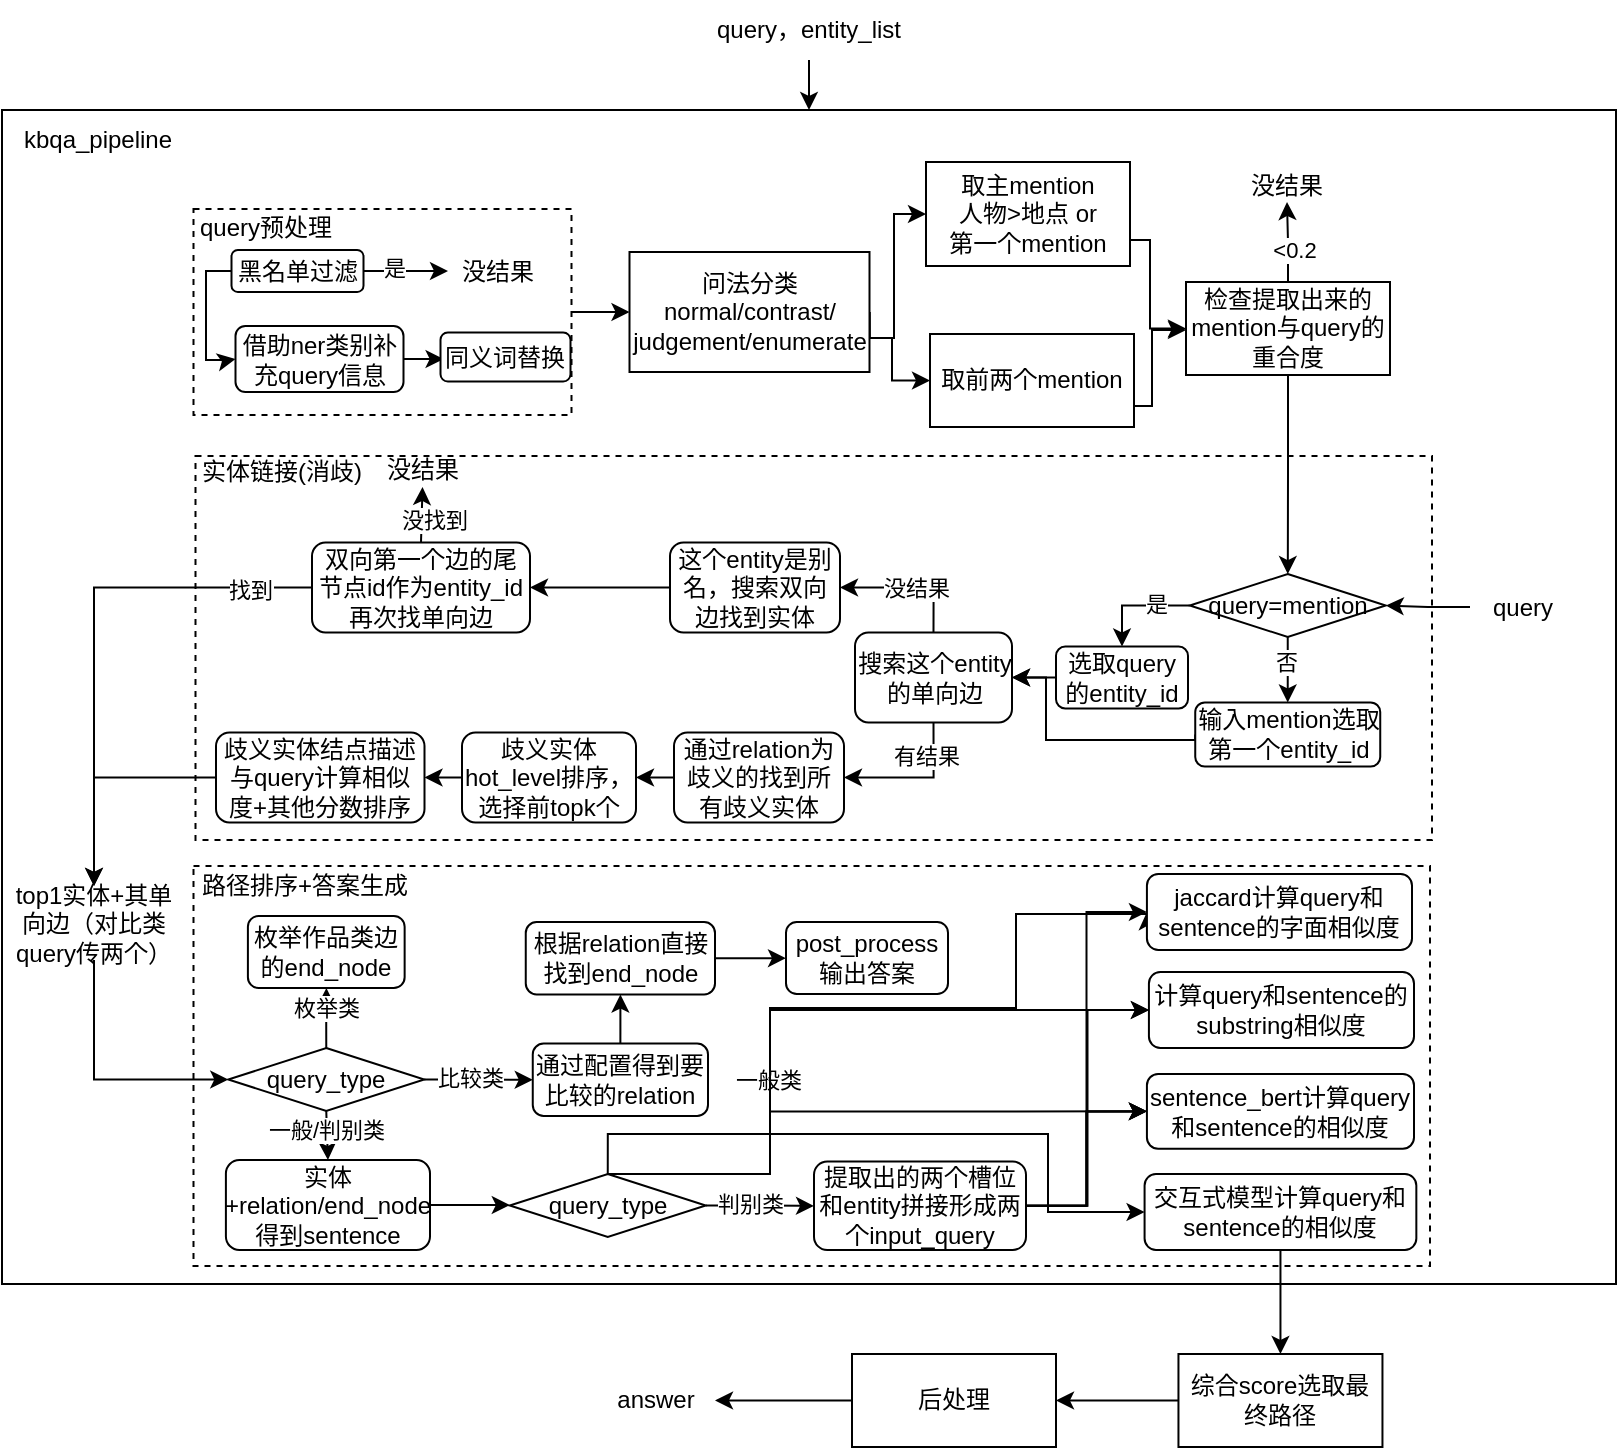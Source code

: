 <mxfile version="17.4.5" type="github">
  <diagram id="5KlOoEswQC4chdtOE5YC" name="Page-1">
    <mxGraphModel dx="1088" dy="491" grid="0" gridSize="10" guides="1" tooltips="1" connect="1" arrows="1" fold="1" page="1" pageScale="1" pageWidth="827" pageHeight="1169" math="0" shadow="0">
      <root>
        <mxCell id="0" />
        <mxCell id="1" parent="0" />
        <mxCell id="PMLSl6hNcCpb2a3d2smo-142" style="edgeStyle=orthogonalEdgeStyle;rounded=0;orthogonalLoop=1;jettySize=auto;html=1;exitX=0.5;exitY=1;exitDx=0;exitDy=0;" edge="1" parent="1" source="PMLSl6hNcCpb2a3d2smo-1" target="PMLSl6hNcCpb2a3d2smo-2">
          <mxGeometry relative="1" as="geometry" />
        </mxCell>
        <mxCell id="PMLSl6hNcCpb2a3d2smo-1" value="query，entity_list" style="text;html=1;strokeColor=none;fillColor=none;align=center;verticalAlign=middle;whiteSpace=wrap;rounded=0;" vertex="1" parent="1">
          <mxGeometry x="344" y="15" width="133" height="30" as="geometry" />
        </mxCell>
        <mxCell id="PMLSl6hNcCpb2a3d2smo-2" value="" style="rounded=0;whiteSpace=wrap;html=1;fontFamily=Helvetica;fontSize=12;fontColor=default;align=center;strokeColor=default;fillColor=default;" vertex="1" parent="1">
          <mxGeometry x="7" y="70" width="807" height="587" as="geometry" />
        </mxCell>
        <mxCell id="PMLSl6hNcCpb2a3d2smo-5" value="kbqa_pipeline" style="text;html=1;strokeColor=none;fillColor=none;align=center;verticalAlign=middle;whiteSpace=wrap;rounded=0;" vertex="1" parent="1">
          <mxGeometry x="24.75" y="70" width="60" height="30" as="geometry" />
        </mxCell>
        <mxCell id="PMLSl6hNcCpb2a3d2smo-8" value="answer" style="text;html=1;strokeColor=none;fillColor=none;align=center;verticalAlign=middle;whiteSpace=wrap;rounded=0;" vertex="1" parent="1">
          <mxGeometry x="303.5" y="700.25" width="60" height="30" as="geometry" />
        </mxCell>
        <mxCell id="PMLSl6hNcCpb2a3d2smo-20" style="edgeStyle=orthogonalEdgeStyle;rounded=0;orthogonalLoop=1;jettySize=auto;html=1;exitX=1;exitY=0.5;exitDx=0;exitDy=0;entryX=0;entryY=0.5;entryDx=0;entryDy=0;" edge="1" parent="1" source="PMLSl6hNcCpb2a3d2smo-10" target="PMLSl6hNcCpb2a3d2smo-19">
          <mxGeometry relative="1" as="geometry">
            <mxPoint x="314" y="184" as="targetPoint" />
            <Array as="points" />
          </mxGeometry>
        </mxCell>
        <mxCell id="PMLSl6hNcCpb2a3d2smo-10" value="" style="rounded=0;whiteSpace=wrap;html=1;dashed=1;" vertex="1" parent="1">
          <mxGeometry x="102.75" y="119.5" width="189" height="103" as="geometry" />
        </mxCell>
        <mxCell id="PMLSl6hNcCpb2a3d2smo-11" value="query预处理" style="text;html=1;strokeColor=none;fillColor=none;align=center;verticalAlign=middle;whiteSpace=wrap;rounded=0;" vertex="1" parent="1">
          <mxGeometry x="102.75" y="114" width="72" height="30" as="geometry" />
        </mxCell>
        <mxCell id="PMLSl6hNcCpb2a3d2smo-16" style="edgeStyle=orthogonalEdgeStyle;rounded=0;orthogonalLoop=1;jettySize=auto;html=1;exitX=0;exitY=0.5;exitDx=0;exitDy=0;entryX=0;entryY=0.5;entryDx=0;entryDy=0;" edge="1" parent="1" source="PMLSl6hNcCpb2a3d2smo-12" target="PMLSl6hNcCpb2a3d2smo-13">
          <mxGeometry relative="1" as="geometry">
            <mxPoint x="130" y="194" as="targetPoint" />
            <Array as="points">
              <mxPoint x="109" y="151" />
              <mxPoint x="109" y="195" />
              <mxPoint x="121" y="195" />
            </Array>
          </mxGeometry>
        </mxCell>
        <mxCell id="PMLSl6hNcCpb2a3d2smo-33" style="edgeStyle=orthogonalEdgeStyle;rounded=0;orthogonalLoop=1;jettySize=auto;html=1;exitX=1;exitY=0.5;exitDx=0;exitDy=0;entryX=0;entryY=0.5;entryDx=0;entryDy=0;" edge="1" parent="1" source="PMLSl6hNcCpb2a3d2smo-12" target="PMLSl6hNcCpb2a3d2smo-30">
          <mxGeometry relative="1" as="geometry" />
        </mxCell>
        <mxCell id="PMLSl6hNcCpb2a3d2smo-34" value="是" style="edgeLabel;html=1;align=center;verticalAlign=middle;resizable=0;points=[];" vertex="1" connectable="0" parent="PMLSl6hNcCpb2a3d2smo-33">
          <mxGeometry x="-0.102" y="-2" relative="1" as="geometry">
            <mxPoint x="-4" y="-4" as="offset" />
          </mxGeometry>
        </mxCell>
        <mxCell id="PMLSl6hNcCpb2a3d2smo-12" value="黑名单过滤" style="rounded=1;whiteSpace=wrap;html=1;" vertex="1" parent="1">
          <mxGeometry x="121.75" y="140" width="66" height="21" as="geometry" />
        </mxCell>
        <mxCell id="PMLSl6hNcCpb2a3d2smo-18" value="" style="edgeStyle=orthogonalEdgeStyle;rounded=0;orthogonalLoop=1;jettySize=auto;html=1;" edge="1" parent="1" source="PMLSl6hNcCpb2a3d2smo-13" target="PMLSl6hNcCpb2a3d2smo-17">
          <mxGeometry relative="1" as="geometry" />
        </mxCell>
        <mxCell id="PMLSl6hNcCpb2a3d2smo-13" value="借助ner类别补充query信息" style="rounded=1;whiteSpace=wrap;html=1;" vertex="1" parent="1">
          <mxGeometry x="123.75" y="178" width="84" height="33" as="geometry" />
        </mxCell>
        <mxCell id="PMLSl6hNcCpb2a3d2smo-17" value="同义词替换" style="whiteSpace=wrap;html=1;rounded=1;" vertex="1" parent="1">
          <mxGeometry x="226.25" y="181.25" width="65" height="24.5" as="geometry" />
        </mxCell>
        <mxCell id="PMLSl6hNcCpb2a3d2smo-25" style="edgeStyle=orthogonalEdgeStyle;rounded=0;orthogonalLoop=1;jettySize=auto;html=1;exitX=1;exitY=0.5;exitDx=0;exitDy=0;entryX=0;entryY=0.5;entryDx=0;entryDy=0;" edge="1" parent="1" source="PMLSl6hNcCpb2a3d2smo-19" target="PMLSl6hNcCpb2a3d2smo-22">
          <mxGeometry relative="1" as="geometry">
            <Array as="points">
              <mxPoint x="441" y="184" />
              <mxPoint x="453" y="184" />
              <mxPoint x="453" y="122" />
            </Array>
          </mxGeometry>
        </mxCell>
        <mxCell id="PMLSl6hNcCpb2a3d2smo-26" style="edgeStyle=orthogonalEdgeStyle;rounded=0;orthogonalLoop=1;jettySize=auto;html=1;exitX=1;exitY=0.5;exitDx=0;exitDy=0;entryX=0;entryY=0.5;entryDx=0;entryDy=0;" edge="1" parent="1" source="PMLSl6hNcCpb2a3d2smo-19" target="PMLSl6hNcCpb2a3d2smo-23">
          <mxGeometry relative="1" as="geometry">
            <Array as="points">
              <mxPoint x="441" y="184" />
              <mxPoint x="452" y="184" />
              <mxPoint x="452" y="205" />
            </Array>
          </mxGeometry>
        </mxCell>
        <mxCell id="PMLSl6hNcCpb2a3d2smo-19" value="问法分类&lt;br&gt;normal/contrast/&lt;br&gt;judgement/enumerate" style="rounded=0;whiteSpace=wrap;html=1;" vertex="1" parent="1">
          <mxGeometry x="320.75" y="141" width="120" height="60" as="geometry" />
        </mxCell>
        <mxCell id="PMLSl6hNcCpb2a3d2smo-35" style="edgeStyle=orthogonalEdgeStyle;rounded=0;orthogonalLoop=1;jettySize=auto;html=1;entryX=0;entryY=0.5;entryDx=0;entryDy=0;" edge="1" parent="1" source="PMLSl6hNcCpb2a3d2smo-22" target="PMLSl6hNcCpb2a3d2smo-27">
          <mxGeometry relative="1" as="geometry">
            <Array as="points">
              <mxPoint x="581" y="135" />
              <mxPoint x="581" y="180" />
            </Array>
          </mxGeometry>
        </mxCell>
        <mxCell id="PMLSl6hNcCpb2a3d2smo-22" value="取主mention&lt;br&gt;人物&amp;gt;地点 or&lt;br&gt;第一个mention" style="rounded=0;whiteSpace=wrap;html=1;" vertex="1" parent="1">
          <mxGeometry x="469" y="96" width="102" height="52" as="geometry" />
        </mxCell>
        <mxCell id="PMLSl6hNcCpb2a3d2smo-36" style="edgeStyle=orthogonalEdgeStyle;rounded=0;orthogonalLoop=1;jettySize=auto;html=1;exitX=1;exitY=0.5;exitDx=0;exitDy=0;entryX=0;entryY=0.5;entryDx=0;entryDy=0;" edge="1" parent="1" source="PMLSl6hNcCpb2a3d2smo-23" target="PMLSl6hNcCpb2a3d2smo-27">
          <mxGeometry relative="1" as="geometry">
            <Array as="points">
              <mxPoint x="573" y="218" />
              <mxPoint x="582" y="218" />
              <mxPoint x="582" y="180" />
              <mxPoint x="599" y="180" />
            </Array>
          </mxGeometry>
        </mxCell>
        <mxCell id="PMLSl6hNcCpb2a3d2smo-23" value="取前两个mention" style="rounded=0;whiteSpace=wrap;html=1;" vertex="1" parent="1">
          <mxGeometry x="471" y="182" width="102" height="46.5" as="geometry" />
        </mxCell>
        <mxCell id="PMLSl6hNcCpb2a3d2smo-38" style="edgeStyle=orthogonalEdgeStyle;rounded=0;orthogonalLoop=1;jettySize=auto;html=1;exitX=0.5;exitY=0;exitDx=0;exitDy=0;entryX=0.5;entryY=1;entryDx=0;entryDy=0;" edge="1" parent="1" source="PMLSl6hNcCpb2a3d2smo-27" target="PMLSl6hNcCpb2a3d2smo-37">
          <mxGeometry relative="1" as="geometry" />
        </mxCell>
        <mxCell id="PMLSl6hNcCpb2a3d2smo-39" value="&amp;lt;0.2" style="edgeLabel;html=1;align=center;verticalAlign=middle;resizable=0;points=[];" vertex="1" connectable="0" parent="PMLSl6hNcCpb2a3d2smo-38">
          <mxGeometry x="-0.206" y="-2" relative="1" as="geometry">
            <mxPoint x="1" as="offset" />
          </mxGeometry>
        </mxCell>
        <mxCell id="PMLSl6hNcCpb2a3d2smo-27" value="检查提取出来的mention与query的重合度" style="rounded=0;whiteSpace=wrap;html=1;" vertex="1" parent="1">
          <mxGeometry x="599" y="156" width="102" height="46.5" as="geometry" />
        </mxCell>
        <mxCell id="PMLSl6hNcCpb2a3d2smo-30" value="没结果" style="text;html=1;strokeColor=none;fillColor=none;align=center;verticalAlign=middle;whiteSpace=wrap;rounded=0;" vertex="1" parent="1">
          <mxGeometry x="230" y="137" width="50" height="27" as="geometry" />
        </mxCell>
        <mxCell id="PMLSl6hNcCpb2a3d2smo-37" value="没结果" style="text;html=1;strokeColor=none;fillColor=none;align=center;verticalAlign=middle;whiteSpace=wrap;rounded=0;" vertex="1" parent="1">
          <mxGeometry x="623" y="99" width="53" height="17" as="geometry" />
        </mxCell>
        <mxCell id="PMLSl6hNcCpb2a3d2smo-40" value="" style="rounded=0;whiteSpace=wrap;html=1;dashed=1;" vertex="1" parent="1">
          <mxGeometry x="103.75" y="243" width="618.25" height="192" as="geometry" />
        </mxCell>
        <mxCell id="PMLSl6hNcCpb2a3d2smo-41" value="实体链接(消歧)" style="text;html=1;strokeColor=none;fillColor=none;align=center;verticalAlign=middle;whiteSpace=wrap;rounded=0;" vertex="1" parent="1">
          <mxGeometry x="102.75" y="235.5" width="88" height="30" as="geometry" />
        </mxCell>
        <mxCell id="PMLSl6hNcCpb2a3d2smo-71" style="edgeStyle=orthogonalEdgeStyle;rounded=0;orthogonalLoop=1;jettySize=auto;html=1;exitX=0;exitY=0.5;exitDx=0;exitDy=0;entryX=1;entryY=0.5;entryDx=0;entryDy=0;" edge="1" parent="1" source="PMLSl6hNcCpb2a3d2smo-44" target="PMLSl6hNcCpb2a3d2smo-45">
          <mxGeometry relative="1" as="geometry" />
        </mxCell>
        <mxCell id="PMLSl6hNcCpb2a3d2smo-44" value="query" style="text;html=1;strokeColor=none;fillColor=none;align=center;verticalAlign=middle;whiteSpace=wrap;rounded=0;" vertex="1" parent="1">
          <mxGeometry x="741" y="305" width="53" height="27" as="geometry" />
        </mxCell>
        <mxCell id="PMLSl6hNcCpb2a3d2smo-55" style="edgeStyle=orthogonalEdgeStyle;rounded=0;orthogonalLoop=1;jettySize=auto;html=1;exitX=0.5;exitY=1;exitDx=0;exitDy=0;entryX=0.5;entryY=0;entryDx=0;entryDy=0;" edge="1" parent="1" source="PMLSl6hNcCpb2a3d2smo-45" target="PMLSl6hNcCpb2a3d2smo-53">
          <mxGeometry relative="1" as="geometry" />
        </mxCell>
        <mxCell id="PMLSl6hNcCpb2a3d2smo-56" value="否" style="edgeLabel;html=1;align=center;verticalAlign=middle;resizable=0;points=[];" vertex="1" connectable="0" parent="PMLSl6hNcCpb2a3d2smo-55">
          <mxGeometry x="-0.341" y="-1" relative="1" as="geometry">
            <mxPoint y="1" as="offset" />
          </mxGeometry>
        </mxCell>
        <mxCell id="PMLSl6hNcCpb2a3d2smo-73" style="edgeStyle=orthogonalEdgeStyle;rounded=0;orthogonalLoop=1;jettySize=auto;html=1;exitX=0;exitY=0.5;exitDx=0;exitDy=0;entryX=0.5;entryY=0;entryDx=0;entryDy=0;" edge="1" parent="1" source="PMLSl6hNcCpb2a3d2smo-45" target="PMLSl6hNcCpb2a3d2smo-57">
          <mxGeometry relative="1" as="geometry" />
        </mxCell>
        <mxCell id="PMLSl6hNcCpb2a3d2smo-75" value="是" style="edgeLabel;html=1;align=center;verticalAlign=middle;resizable=0;points=[];" vertex="1" connectable="0" parent="PMLSl6hNcCpb2a3d2smo-73">
          <mxGeometry x="-0.35" y="-1" relative="1" as="geometry">
            <mxPoint as="offset" />
          </mxGeometry>
        </mxCell>
        <mxCell id="PMLSl6hNcCpb2a3d2smo-45" value="query=mention" style="rhombus;whiteSpace=wrap;html=1;" vertex="1" parent="1">
          <mxGeometry x="600.87" y="302" width="98" height="31.5" as="geometry" />
        </mxCell>
        <mxCell id="PMLSl6hNcCpb2a3d2smo-76" style="edgeStyle=orthogonalEdgeStyle;rounded=0;orthogonalLoop=1;jettySize=auto;html=1;exitX=0;exitY=0.5;exitDx=0;exitDy=0;entryX=1;entryY=0.5;entryDx=0;entryDy=0;" edge="1" parent="1" source="PMLSl6hNcCpb2a3d2smo-53" target="PMLSl6hNcCpb2a3d2smo-59">
          <mxGeometry relative="1" as="geometry">
            <Array as="points">
              <mxPoint x="604" y="385" />
              <mxPoint x="529" y="385" />
              <mxPoint x="529" y="354" />
            </Array>
          </mxGeometry>
        </mxCell>
        <mxCell id="PMLSl6hNcCpb2a3d2smo-53" value="输入mention选取第一个entity_id" style="rounded=1;whiteSpace=wrap;html=1;" vertex="1" parent="1">
          <mxGeometry x="603.62" y="366.25" width="92.5" height="32" as="geometry" />
        </mxCell>
        <mxCell id="PMLSl6hNcCpb2a3d2smo-74" style="edgeStyle=orthogonalEdgeStyle;rounded=0;orthogonalLoop=1;jettySize=auto;html=1;exitX=0;exitY=0.5;exitDx=0;exitDy=0;entryX=1;entryY=0.5;entryDx=0;entryDy=0;" edge="1" parent="1" source="PMLSl6hNcCpb2a3d2smo-57" target="PMLSl6hNcCpb2a3d2smo-59">
          <mxGeometry relative="1" as="geometry" />
        </mxCell>
        <mxCell id="PMLSl6hNcCpb2a3d2smo-57" value="选取query的entity_id" style="rounded=1;whiteSpace=wrap;html=1;" vertex="1" parent="1">
          <mxGeometry x="534" y="338.25" width="66" height="31" as="geometry" />
        </mxCell>
        <mxCell id="PMLSl6hNcCpb2a3d2smo-64" style="edgeStyle=orthogonalEdgeStyle;rounded=0;orthogonalLoop=1;jettySize=auto;html=1;exitX=0.5;exitY=0;exitDx=0;exitDy=0;entryX=1;entryY=0.5;entryDx=0;entryDy=0;" edge="1" parent="1" source="PMLSl6hNcCpb2a3d2smo-59" target="PMLSl6hNcCpb2a3d2smo-62">
          <mxGeometry relative="1" as="geometry" />
        </mxCell>
        <mxCell id="PMLSl6hNcCpb2a3d2smo-65" value="没结果" style="edgeLabel;html=1;align=center;verticalAlign=middle;resizable=0;points=[];" vertex="1" connectable="0" parent="PMLSl6hNcCpb2a3d2smo-64">
          <mxGeometry x="0.273" y="-1" relative="1" as="geometry">
            <mxPoint x="12" y="1" as="offset" />
          </mxGeometry>
        </mxCell>
        <mxCell id="PMLSl6hNcCpb2a3d2smo-67" style="edgeStyle=orthogonalEdgeStyle;rounded=0;orthogonalLoop=1;jettySize=auto;html=1;exitX=0.5;exitY=1;exitDx=0;exitDy=0;entryX=1;entryY=0.5;entryDx=0;entryDy=0;" edge="1" parent="1" source="PMLSl6hNcCpb2a3d2smo-59" target="PMLSl6hNcCpb2a3d2smo-66">
          <mxGeometry relative="1" as="geometry">
            <mxPoint x="1034" y="226" as="targetPoint" />
          </mxGeometry>
        </mxCell>
        <mxCell id="PMLSl6hNcCpb2a3d2smo-68" value="有结果" style="edgeLabel;html=1;align=center;verticalAlign=middle;resizable=0;points=[];" vertex="1" connectable="0" parent="PMLSl6hNcCpb2a3d2smo-67">
          <mxGeometry x="-0.575" y="-1" relative="1" as="geometry">
            <mxPoint x="-3" y="1" as="offset" />
          </mxGeometry>
        </mxCell>
        <mxCell id="PMLSl6hNcCpb2a3d2smo-59" value="搜索这个entity的单向边" style="rounded=1;whiteSpace=wrap;html=1;" vertex="1" parent="1">
          <mxGeometry x="433.5" y="331.25" width="78.5" height="45" as="geometry" />
        </mxCell>
        <mxCell id="PMLSl6hNcCpb2a3d2smo-80" style="edgeStyle=orthogonalEdgeStyle;rounded=0;orthogonalLoop=1;jettySize=auto;html=1;exitX=0;exitY=0.5;exitDx=0;exitDy=0;entryX=1;entryY=0.5;entryDx=0;entryDy=0;" edge="1" parent="1" source="PMLSl6hNcCpb2a3d2smo-62" target="PMLSl6hNcCpb2a3d2smo-77">
          <mxGeometry relative="1" as="geometry" />
        </mxCell>
        <mxCell id="PMLSl6hNcCpb2a3d2smo-62" value="这个entity是别名，搜索双向边找到实体" style="rounded=1;whiteSpace=wrap;html=1;" vertex="1" parent="1">
          <mxGeometry x="341" y="286.25" width="85" height="45" as="geometry" />
        </mxCell>
        <mxCell id="PMLSl6hNcCpb2a3d2smo-88" style="edgeStyle=orthogonalEdgeStyle;rounded=0;orthogonalLoop=1;jettySize=auto;html=1;exitX=0;exitY=0.5;exitDx=0;exitDy=0;entryX=1;entryY=0.5;entryDx=0;entryDy=0;" edge="1" parent="1" source="PMLSl6hNcCpb2a3d2smo-66" target="PMLSl6hNcCpb2a3d2smo-86">
          <mxGeometry relative="1" as="geometry" />
        </mxCell>
        <mxCell id="PMLSl6hNcCpb2a3d2smo-66" value="通过relation为歧义的找到所有歧义实体" style="rounded=1;whiteSpace=wrap;html=1;" vertex="1" parent="1">
          <mxGeometry x="343" y="381.25" width="85" height="45" as="geometry" />
        </mxCell>
        <mxCell id="PMLSl6hNcCpb2a3d2smo-81" style="edgeStyle=orthogonalEdgeStyle;rounded=0;orthogonalLoop=1;jettySize=auto;html=1;exitX=0.5;exitY=0;exitDx=0;exitDy=0;entryX=0.5;entryY=1;entryDx=0;entryDy=0;" edge="1" parent="1" source="PMLSl6hNcCpb2a3d2smo-77" target="PMLSl6hNcCpb2a3d2smo-78">
          <mxGeometry relative="1" as="geometry" />
        </mxCell>
        <mxCell id="PMLSl6hNcCpb2a3d2smo-82" value="没找到" style="edgeLabel;html=1;align=center;verticalAlign=middle;resizable=0;points=[];" vertex="1" connectable="0" parent="PMLSl6hNcCpb2a3d2smo-81">
          <mxGeometry x="0.22" y="-3" relative="1" as="geometry">
            <mxPoint x="2" y="5" as="offset" />
          </mxGeometry>
        </mxCell>
        <mxCell id="PMLSl6hNcCpb2a3d2smo-98" style="edgeStyle=orthogonalEdgeStyle;rounded=0;orthogonalLoop=1;jettySize=auto;html=1;exitX=0;exitY=0.5;exitDx=0;exitDy=0;entryX=0.5;entryY=0;entryDx=0;entryDy=0;" edge="1" parent="1" source="PMLSl6hNcCpb2a3d2smo-77" target="PMLSl6hNcCpb2a3d2smo-90">
          <mxGeometry relative="1" as="geometry" />
        </mxCell>
        <mxCell id="PMLSl6hNcCpb2a3d2smo-100" value="找到" style="edgeLabel;html=1;align=center;verticalAlign=middle;resizable=0;points=[];" vertex="1" connectable="0" parent="PMLSl6hNcCpb2a3d2smo-98">
          <mxGeometry x="-0.756" y="1" relative="1" as="geometry">
            <mxPoint as="offset" />
          </mxGeometry>
        </mxCell>
        <mxCell id="PMLSl6hNcCpb2a3d2smo-77" value="双向第一个边的尾节点id作为entity_id再次找单向边" style="rounded=1;whiteSpace=wrap;html=1;" vertex="1" parent="1">
          <mxGeometry x="162" y="286.25" width="109" height="45" as="geometry" />
        </mxCell>
        <mxCell id="PMLSl6hNcCpb2a3d2smo-78" value="没结果" style="text;html=1;strokeColor=none;fillColor=none;align=center;verticalAlign=middle;whiteSpace=wrap;rounded=0;" vertex="1" parent="1">
          <mxGeometry x="190.75" y="241.5" width="53" height="17" as="geometry" />
        </mxCell>
        <mxCell id="PMLSl6hNcCpb2a3d2smo-83" style="edgeStyle=orthogonalEdgeStyle;rounded=0;orthogonalLoop=1;jettySize=auto;html=1;exitX=0.5;exitY=1;exitDx=0;exitDy=0;" edge="1" parent="1" source="PMLSl6hNcCpb2a3d2smo-27" target="PMLSl6hNcCpb2a3d2smo-45">
          <mxGeometry relative="1" as="geometry" />
        </mxCell>
        <mxCell id="PMLSl6hNcCpb2a3d2smo-89" style="edgeStyle=orthogonalEdgeStyle;rounded=0;orthogonalLoop=1;jettySize=auto;html=1;exitX=0;exitY=0.5;exitDx=0;exitDy=0;entryX=1;entryY=0.5;entryDx=0;entryDy=0;" edge="1" parent="1" source="PMLSl6hNcCpb2a3d2smo-86" target="PMLSl6hNcCpb2a3d2smo-87">
          <mxGeometry relative="1" as="geometry" />
        </mxCell>
        <mxCell id="PMLSl6hNcCpb2a3d2smo-86" value="歧义实体hot_level排序，选择前topk个" style="rounded=1;whiteSpace=wrap;html=1;" vertex="1" parent="1">
          <mxGeometry x="237" y="381.25" width="87" height="45" as="geometry" />
        </mxCell>
        <mxCell id="PMLSl6hNcCpb2a3d2smo-99" style="edgeStyle=orthogonalEdgeStyle;rounded=0;orthogonalLoop=1;jettySize=auto;html=1;exitX=0;exitY=0.5;exitDx=0;exitDy=0;entryX=0.5;entryY=0;entryDx=0;entryDy=0;" edge="1" parent="1" source="PMLSl6hNcCpb2a3d2smo-87" target="PMLSl6hNcCpb2a3d2smo-90">
          <mxGeometry relative="1" as="geometry" />
        </mxCell>
        <mxCell id="PMLSl6hNcCpb2a3d2smo-87" value="歧义实体结点描述与query计算相似度+其他分数排序" style="rounded=1;whiteSpace=wrap;html=1;" vertex="1" parent="1">
          <mxGeometry x="114" y="381.25" width="104.25" height="45" as="geometry" />
        </mxCell>
        <mxCell id="PMLSl6hNcCpb2a3d2smo-90" value="top1实体+其单向边（对比类query传两个）" style="text;html=1;strokeColor=none;fillColor=none;align=center;verticalAlign=middle;whiteSpace=wrap;rounded=0;" vertex="1" parent="1">
          <mxGeometry x="9" y="458" width="88" height="37" as="geometry" />
        </mxCell>
        <mxCell id="PMLSl6hNcCpb2a3d2smo-97" value="" style="rounded=0;whiteSpace=wrap;html=1;dashed=1;" vertex="1" parent="1">
          <mxGeometry x="102.75" y="448" width="618.25" height="200" as="geometry" />
        </mxCell>
        <mxCell id="PMLSl6hNcCpb2a3d2smo-101" value="路径排序+答案生成" style="text;html=1;strokeColor=none;fillColor=none;align=center;verticalAlign=middle;whiteSpace=wrap;rounded=0;" vertex="1" parent="1">
          <mxGeometry x="98" y="446" width="121" height="23" as="geometry" />
        </mxCell>
        <mxCell id="PMLSl6hNcCpb2a3d2smo-106" style="edgeStyle=orthogonalEdgeStyle;rounded=0;orthogonalLoop=1;jettySize=auto;html=1;exitX=0.5;exitY=0;exitDx=0;exitDy=0;" edge="1" parent="1" source="PMLSl6hNcCpb2a3d2smo-102" target="PMLSl6hNcCpb2a3d2smo-105">
          <mxGeometry relative="1" as="geometry" />
        </mxCell>
        <mxCell id="PMLSl6hNcCpb2a3d2smo-107" value="枚举类" style="edgeLabel;html=1;align=center;verticalAlign=middle;resizable=0;points=[];" vertex="1" connectable="0" parent="PMLSl6hNcCpb2a3d2smo-106">
          <mxGeometry x="0.329" relative="1" as="geometry">
            <mxPoint as="offset" />
          </mxGeometry>
        </mxCell>
        <mxCell id="PMLSl6hNcCpb2a3d2smo-109" style="edgeStyle=orthogonalEdgeStyle;rounded=0;orthogonalLoop=1;jettySize=auto;html=1;exitX=1;exitY=0.5;exitDx=0;exitDy=0;entryX=0;entryY=0.5;entryDx=0;entryDy=0;" edge="1" parent="1" source="PMLSl6hNcCpb2a3d2smo-102" target="PMLSl6hNcCpb2a3d2smo-108">
          <mxGeometry relative="1" as="geometry" />
        </mxCell>
        <mxCell id="PMLSl6hNcCpb2a3d2smo-110" value="比较类" style="edgeLabel;html=1;align=center;verticalAlign=middle;resizable=0;points=[];" vertex="1" connectable="0" parent="PMLSl6hNcCpb2a3d2smo-109">
          <mxGeometry x="-0.16" y="1" relative="1" as="geometry">
            <mxPoint as="offset" />
          </mxGeometry>
        </mxCell>
        <mxCell id="PMLSl6hNcCpb2a3d2smo-112" style="edgeStyle=orthogonalEdgeStyle;rounded=0;orthogonalLoop=1;jettySize=auto;html=1;exitX=0.5;exitY=1;exitDx=0;exitDy=0;entryX=0.5;entryY=0;entryDx=0;entryDy=0;" edge="1" parent="1" source="PMLSl6hNcCpb2a3d2smo-102" target="PMLSl6hNcCpb2a3d2smo-111">
          <mxGeometry relative="1" as="geometry" />
        </mxCell>
        <mxCell id="PMLSl6hNcCpb2a3d2smo-113" value="一般/判别类" style="edgeLabel;html=1;align=center;verticalAlign=middle;resizable=0;points=[];" vertex="1" connectable="0" parent="PMLSl6hNcCpb2a3d2smo-112">
          <mxGeometry x="-0.213" y="-1" relative="1" as="geometry">
            <mxPoint as="offset" />
          </mxGeometry>
        </mxCell>
        <mxCell id="PMLSl6hNcCpb2a3d2smo-102" value="query_type" style="rhombus;whiteSpace=wrap;html=1;" vertex="1" parent="1">
          <mxGeometry x="120.13" y="539" width="98" height="31.5" as="geometry" />
        </mxCell>
        <mxCell id="PMLSl6hNcCpb2a3d2smo-103" style="edgeStyle=orthogonalEdgeStyle;rounded=0;orthogonalLoop=1;jettySize=auto;html=1;exitX=0.5;exitY=1;exitDx=0;exitDy=0;entryX=0;entryY=0.5;entryDx=0;entryDy=0;" edge="1" parent="1" source="PMLSl6hNcCpb2a3d2smo-90" target="PMLSl6hNcCpb2a3d2smo-102">
          <mxGeometry relative="1" as="geometry" />
        </mxCell>
        <mxCell id="PMLSl6hNcCpb2a3d2smo-105" value="枚举作品类边的end_node" style="rounded=1;whiteSpace=wrap;html=1;" vertex="1" parent="1">
          <mxGeometry x="129.95" y="473" width="78.37" height="36" as="geometry" />
        </mxCell>
        <mxCell id="PMLSl6hNcCpb2a3d2smo-117" style="edgeStyle=orthogonalEdgeStyle;rounded=0;orthogonalLoop=1;jettySize=auto;html=1;exitX=0.5;exitY=0;exitDx=0;exitDy=0;" edge="1" parent="1" source="PMLSl6hNcCpb2a3d2smo-108" target="PMLSl6hNcCpb2a3d2smo-114">
          <mxGeometry relative="1" as="geometry" />
        </mxCell>
        <mxCell id="PMLSl6hNcCpb2a3d2smo-108" value="通过配置得到要比较的relation" style="rounded=1;whiteSpace=wrap;html=1;" vertex="1" parent="1">
          <mxGeometry x="272.38" y="536.75" width="87.62" height="36.25" as="geometry" />
        </mxCell>
        <mxCell id="PMLSl6hNcCpb2a3d2smo-122" style="edgeStyle=orthogonalEdgeStyle;rounded=0;orthogonalLoop=1;jettySize=auto;html=1;exitX=1;exitY=0.5;exitDx=0;exitDy=0;entryX=0;entryY=0.5;entryDx=0;entryDy=0;" edge="1" parent="1" source="PMLSl6hNcCpb2a3d2smo-111" target="PMLSl6hNcCpb2a3d2smo-121">
          <mxGeometry relative="1" as="geometry" />
        </mxCell>
        <mxCell id="PMLSl6hNcCpb2a3d2smo-111" value="实体+relation/end_node得到sentence" style="rounded=1;whiteSpace=wrap;html=1;" vertex="1" parent="1">
          <mxGeometry x="118.95" y="595" width="102.05" height="45" as="geometry" />
        </mxCell>
        <mxCell id="PMLSl6hNcCpb2a3d2smo-118" style="edgeStyle=orthogonalEdgeStyle;rounded=0;orthogonalLoop=1;jettySize=auto;html=1;exitX=1;exitY=0.5;exitDx=0;exitDy=0;entryX=0;entryY=0.5;entryDx=0;entryDy=0;" edge="1" parent="1" source="PMLSl6hNcCpb2a3d2smo-114" target="PMLSl6hNcCpb2a3d2smo-116">
          <mxGeometry relative="1" as="geometry" />
        </mxCell>
        <mxCell id="PMLSl6hNcCpb2a3d2smo-114" value="根据relation直接找到end_node" style="rounded=1;whiteSpace=wrap;html=1;" vertex="1" parent="1">
          <mxGeometry x="268.88" y="476" width="94.62" height="36.25" as="geometry" />
        </mxCell>
        <mxCell id="PMLSl6hNcCpb2a3d2smo-116" value="post_process输出答案" style="rounded=1;whiteSpace=wrap;html=1;" vertex="1" parent="1">
          <mxGeometry x="399" y="476" width="81" height="36" as="geometry" />
        </mxCell>
        <mxCell id="PMLSl6hNcCpb2a3d2smo-125" style="edgeStyle=orthogonalEdgeStyle;rounded=0;orthogonalLoop=1;jettySize=auto;html=1;exitX=1;exitY=0.5;exitDx=0;exitDy=0;" edge="1" parent="1" source="PMLSl6hNcCpb2a3d2smo-121" target="PMLSl6hNcCpb2a3d2smo-123">
          <mxGeometry relative="1" as="geometry" />
        </mxCell>
        <mxCell id="PMLSl6hNcCpb2a3d2smo-126" value="判别类" style="edgeLabel;html=1;align=center;verticalAlign=middle;resizable=0;points=[];" vertex="1" connectable="0" parent="PMLSl6hNcCpb2a3d2smo-125">
          <mxGeometry x="-0.257" y="1" relative="1" as="geometry">
            <mxPoint x="2" as="offset" />
          </mxGeometry>
        </mxCell>
        <mxCell id="PMLSl6hNcCpb2a3d2smo-129" style="edgeStyle=orthogonalEdgeStyle;rounded=0;orthogonalLoop=1;jettySize=auto;html=1;exitX=0.5;exitY=0;exitDx=0;exitDy=0;entryX=0;entryY=0.5;entryDx=0;entryDy=0;" edge="1" parent="1" source="PMLSl6hNcCpb2a3d2smo-121" target="PMLSl6hNcCpb2a3d2smo-124">
          <mxGeometry relative="1" as="geometry">
            <mxPoint x="575" y="470" as="targetPoint" />
            <Array as="points">
              <mxPoint x="391" y="602" />
              <mxPoint x="391" y="519" />
              <mxPoint x="514" y="519" />
              <mxPoint x="514" y="472" />
            </Array>
          </mxGeometry>
        </mxCell>
        <mxCell id="PMLSl6hNcCpb2a3d2smo-130" style="edgeStyle=orthogonalEdgeStyle;rounded=0;orthogonalLoop=1;jettySize=auto;html=1;exitX=0.5;exitY=0;exitDx=0;exitDy=0;entryX=0;entryY=0.5;entryDx=0;entryDy=0;" edge="1" parent="1" source="PMLSl6hNcCpb2a3d2smo-121" target="PMLSl6hNcCpb2a3d2smo-127">
          <mxGeometry relative="1" as="geometry">
            <Array as="points">
              <mxPoint x="391" y="602" />
              <mxPoint x="391" y="571" />
            </Array>
          </mxGeometry>
        </mxCell>
        <mxCell id="PMLSl6hNcCpb2a3d2smo-135" value="一般类" style="edgeLabel;html=1;align=center;verticalAlign=middle;resizable=0;points=[];" vertex="1" connectable="0" parent="PMLSl6hNcCpb2a3d2smo-130">
          <mxGeometry x="-0.19" y="-1" relative="1" as="geometry">
            <mxPoint x="-11" y="-17" as="offset" />
          </mxGeometry>
        </mxCell>
        <mxCell id="PMLSl6hNcCpb2a3d2smo-131" style="edgeStyle=orthogonalEdgeStyle;rounded=0;orthogonalLoop=1;jettySize=auto;html=1;exitX=0.5;exitY=0;exitDx=0;exitDy=0;entryX=0;entryY=0.5;entryDx=0;entryDy=0;" edge="1" parent="1" source="PMLSl6hNcCpb2a3d2smo-121" target="PMLSl6hNcCpb2a3d2smo-128">
          <mxGeometry relative="1" as="geometry">
            <Array as="points">
              <mxPoint x="310" y="582" />
              <mxPoint x="530" y="582" />
              <mxPoint x="530" y="621" />
            </Array>
          </mxGeometry>
        </mxCell>
        <mxCell id="PMLSl6hNcCpb2a3d2smo-139" style="edgeStyle=orthogonalEdgeStyle;rounded=0;orthogonalLoop=1;jettySize=auto;html=1;exitX=0.5;exitY=0;exitDx=0;exitDy=0;entryX=0;entryY=0.5;entryDx=0;entryDy=0;" edge="1" parent="1" source="PMLSl6hNcCpb2a3d2smo-121" target="PMLSl6hNcCpb2a3d2smo-136">
          <mxGeometry relative="1" as="geometry">
            <Array as="points">
              <mxPoint x="391" y="602" />
              <mxPoint x="391" y="520" />
            </Array>
          </mxGeometry>
        </mxCell>
        <mxCell id="PMLSl6hNcCpb2a3d2smo-121" value="query_type" style="rhombus;whiteSpace=wrap;html=1;" vertex="1" parent="1">
          <mxGeometry x="260.88" y="602" width="98" height="31.5" as="geometry" />
        </mxCell>
        <mxCell id="PMLSl6hNcCpb2a3d2smo-133" style="edgeStyle=orthogonalEdgeStyle;rounded=0;orthogonalLoop=1;jettySize=auto;html=1;exitX=1;exitY=0.5;exitDx=0;exitDy=0;entryX=0;entryY=0.5;entryDx=0;entryDy=0;" edge="1" parent="1" source="PMLSl6hNcCpb2a3d2smo-123" target="PMLSl6hNcCpb2a3d2smo-127">
          <mxGeometry relative="1" as="geometry" />
        </mxCell>
        <mxCell id="PMLSl6hNcCpb2a3d2smo-134" style="edgeStyle=orthogonalEdgeStyle;rounded=0;orthogonalLoop=1;jettySize=auto;html=1;exitX=1;exitY=0.5;exitDx=0;exitDy=0;entryX=0;entryY=0.5;entryDx=0;entryDy=0;" edge="1" parent="1" source="PMLSl6hNcCpb2a3d2smo-123" target="PMLSl6hNcCpb2a3d2smo-124">
          <mxGeometry relative="1" as="geometry" />
        </mxCell>
        <mxCell id="PMLSl6hNcCpb2a3d2smo-137" style="edgeStyle=orthogonalEdgeStyle;rounded=0;orthogonalLoop=1;jettySize=auto;html=1;exitX=1;exitY=0.5;exitDx=0;exitDy=0;entryX=0;entryY=0.5;entryDx=0;entryDy=0;" edge="1" parent="1" source="PMLSl6hNcCpb2a3d2smo-123" target="PMLSl6hNcCpb2a3d2smo-127">
          <mxGeometry relative="1" as="geometry" />
        </mxCell>
        <mxCell id="PMLSl6hNcCpb2a3d2smo-138" style="edgeStyle=orthogonalEdgeStyle;rounded=0;orthogonalLoop=1;jettySize=auto;html=1;exitX=1;exitY=0.5;exitDx=0;exitDy=0;entryX=0;entryY=0.5;entryDx=0;entryDy=0;" edge="1" parent="1" source="PMLSl6hNcCpb2a3d2smo-123" target="PMLSl6hNcCpb2a3d2smo-136">
          <mxGeometry relative="1" as="geometry" />
        </mxCell>
        <mxCell id="PMLSl6hNcCpb2a3d2smo-123" value="提取出的两个槽位和entity拼接形成两个input_query" style="rounded=1;whiteSpace=wrap;html=1;" vertex="1" parent="1">
          <mxGeometry x="413" y="595.75" width="106" height="44.25" as="geometry" />
        </mxCell>
        <mxCell id="PMLSl6hNcCpb2a3d2smo-124" value="jaccard计算query和sentence的字面相似度" style="rounded=1;whiteSpace=wrap;html=1;" vertex="1" parent="1">
          <mxGeometry x="579.46" y="452" width="132.54" height="38" as="geometry" />
        </mxCell>
        <mxCell id="PMLSl6hNcCpb2a3d2smo-127" value="sentence_bert计算query和sentence的相似度" style="rounded=1;whiteSpace=wrap;html=1;" vertex="1" parent="1">
          <mxGeometry x="579.46" y="552" width="133.54" height="37.37" as="geometry" />
        </mxCell>
        <mxCell id="PMLSl6hNcCpb2a3d2smo-141" style="edgeStyle=orthogonalEdgeStyle;rounded=0;orthogonalLoop=1;jettySize=auto;html=1;exitX=0.5;exitY=1;exitDx=0;exitDy=0;entryX=0.5;entryY=0;entryDx=0;entryDy=0;" edge="1" parent="1" source="PMLSl6hNcCpb2a3d2smo-128" target="PMLSl6hNcCpb2a3d2smo-140">
          <mxGeometry relative="1" as="geometry" />
        </mxCell>
        <mxCell id="PMLSl6hNcCpb2a3d2smo-128" value="交互式模型计算query和sentence的相似度" style="rounded=1;whiteSpace=wrap;html=1;" vertex="1" parent="1">
          <mxGeometry x="578.29" y="602" width="135.88" height="38" as="geometry" />
        </mxCell>
        <mxCell id="PMLSl6hNcCpb2a3d2smo-136" value="计算query和sentence的substring相似度" style="rounded=1;whiteSpace=wrap;html=1;" vertex="1" parent="1">
          <mxGeometry x="580.46" y="501" width="132.54" height="38" as="geometry" />
        </mxCell>
        <mxCell id="PMLSl6hNcCpb2a3d2smo-144" style="edgeStyle=orthogonalEdgeStyle;rounded=0;orthogonalLoop=1;jettySize=auto;html=1;exitX=0;exitY=0.5;exitDx=0;exitDy=0;entryX=1;entryY=0.5;entryDx=0;entryDy=0;" edge="1" parent="1" source="PMLSl6hNcCpb2a3d2smo-140" target="PMLSl6hNcCpb2a3d2smo-143">
          <mxGeometry relative="1" as="geometry" />
        </mxCell>
        <mxCell id="PMLSl6hNcCpb2a3d2smo-140" value="综合score选取最终路径" style="rounded=0;whiteSpace=wrap;html=1;" vertex="1" parent="1">
          <mxGeometry x="595.23" y="692" width="102" height="46.5" as="geometry" />
        </mxCell>
        <mxCell id="PMLSl6hNcCpb2a3d2smo-145" style="edgeStyle=orthogonalEdgeStyle;rounded=0;orthogonalLoop=1;jettySize=auto;html=1;exitX=0;exitY=0.5;exitDx=0;exitDy=0;" edge="1" parent="1" source="PMLSl6hNcCpb2a3d2smo-143" target="PMLSl6hNcCpb2a3d2smo-8">
          <mxGeometry relative="1" as="geometry" />
        </mxCell>
        <mxCell id="PMLSl6hNcCpb2a3d2smo-143" value="后处理" style="rounded=0;whiteSpace=wrap;html=1;" vertex="1" parent="1">
          <mxGeometry x="432" y="692" width="102" height="46.5" as="geometry" />
        </mxCell>
      </root>
    </mxGraphModel>
  </diagram>
</mxfile>
